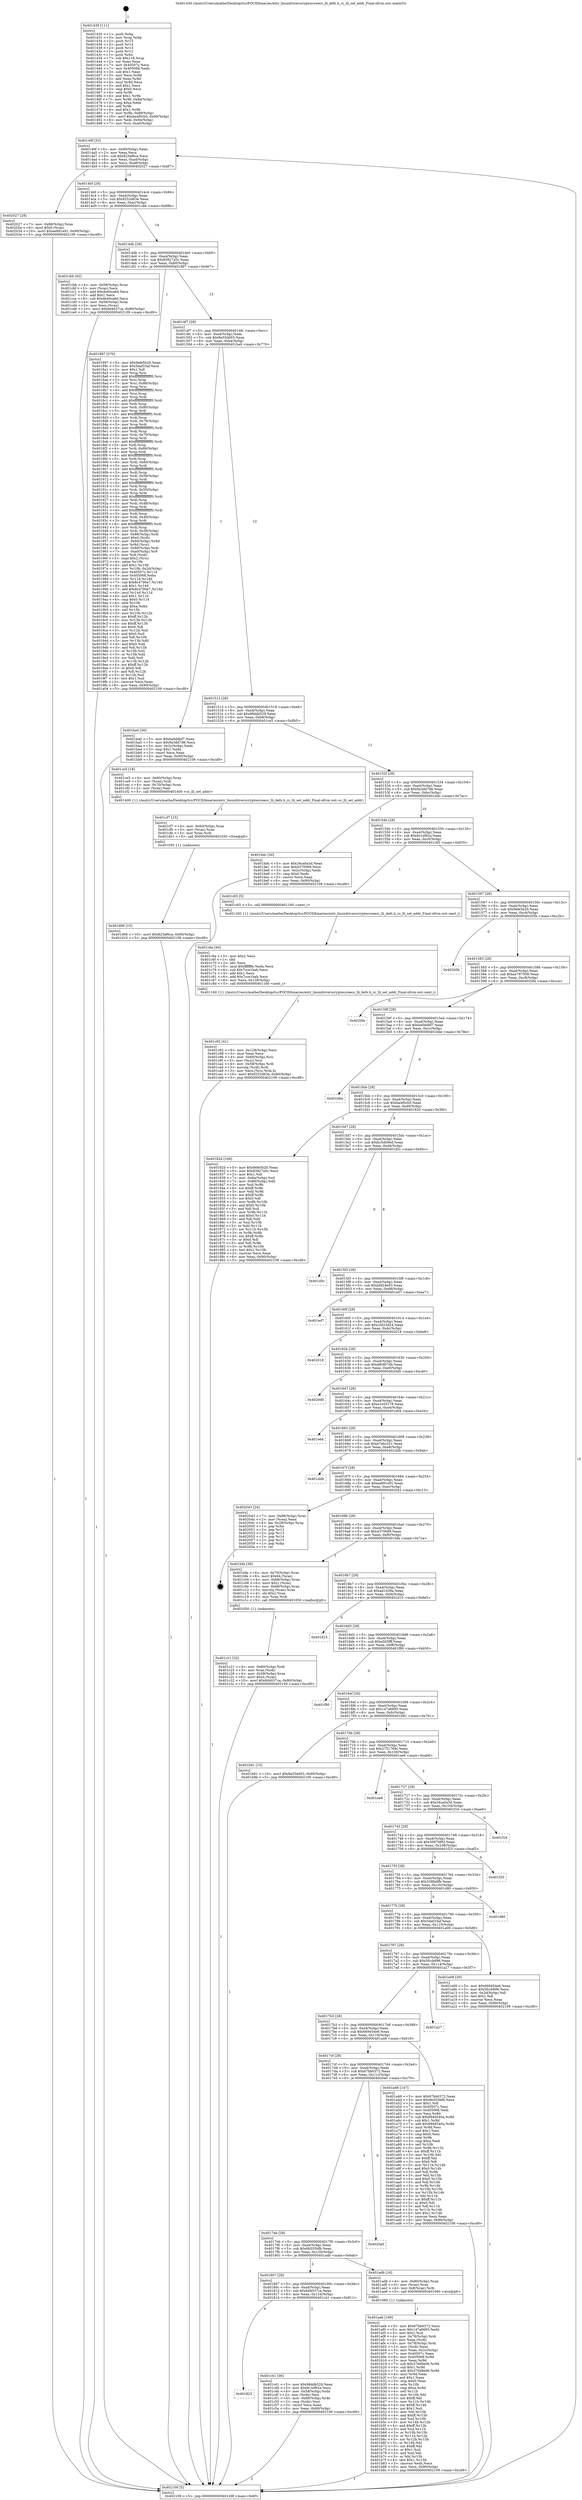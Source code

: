 digraph "0x401430" {
  label = "0x401430 (/mnt/c/Users/mathe/Desktop/tcc/POCII/binaries/extr_linuxdriverscryptoccreecc_lli_defs.h_cc_lli_set_addr_Final-ollvm.out::main(0))"
  labelloc = "t"
  node[shape=record]

  Entry [label="",width=0.3,height=0.3,shape=circle,fillcolor=black,style=filled]
  "0x40149f" [label="{
     0x40149f [32]\l
     | [instrs]\l
     &nbsp;&nbsp;0x40149f \<+6\>: mov -0x90(%rbp),%eax\l
     &nbsp;&nbsp;0x4014a5 \<+2\>: mov %eax,%ecx\l
     &nbsp;&nbsp;0x4014a7 \<+6\>: sub $0x823af6ca,%ecx\l
     &nbsp;&nbsp;0x4014ad \<+6\>: mov %eax,-0xa4(%rbp)\l
     &nbsp;&nbsp;0x4014b3 \<+6\>: mov %ecx,-0xa8(%rbp)\l
     &nbsp;&nbsp;0x4014b9 \<+6\>: je 0000000000402027 \<main+0xbf7\>\l
  }"]
  "0x402027" [label="{
     0x402027 [28]\l
     | [instrs]\l
     &nbsp;&nbsp;0x402027 \<+7\>: mov -0x88(%rbp),%rax\l
     &nbsp;&nbsp;0x40202e \<+6\>: movl $0x0,(%rax)\l
     &nbsp;&nbsp;0x402034 \<+10\>: movl $0xee891e91,-0x90(%rbp)\l
     &nbsp;&nbsp;0x40203e \<+5\>: jmp 0000000000402109 \<main+0xcd9\>\l
  }"]
  "0x4014bf" [label="{
     0x4014bf [28]\l
     | [instrs]\l
     &nbsp;&nbsp;0x4014bf \<+5\>: jmp 00000000004014c4 \<main+0x94\>\l
     &nbsp;&nbsp;0x4014c4 \<+6\>: mov -0xa4(%rbp),%eax\l
     &nbsp;&nbsp;0x4014ca \<+5\>: sub $0x8252d63e,%eax\l
     &nbsp;&nbsp;0x4014cf \<+6\>: mov %eax,-0xac(%rbp)\l
     &nbsp;&nbsp;0x4014d5 \<+6\>: je 0000000000401cbb \<main+0x88b\>\l
  }"]
  Exit [label="",width=0.3,height=0.3,shape=circle,fillcolor=black,style=filled,peripheries=2]
  "0x401cbb" [label="{
     0x401cbb [42]\l
     | [instrs]\l
     &nbsp;&nbsp;0x401cbb \<+4\>: mov -0x58(%rbp),%rax\l
     &nbsp;&nbsp;0x401cbf \<+2\>: mov (%rax),%ecx\l
     &nbsp;&nbsp;0x401cc1 \<+6\>: add $0xde40ca6d,%ecx\l
     &nbsp;&nbsp;0x401cc7 \<+3\>: add $0x1,%ecx\l
     &nbsp;&nbsp;0x401cca \<+6\>: sub $0xde40ca6d,%ecx\l
     &nbsp;&nbsp;0x401cd0 \<+4\>: mov -0x58(%rbp),%rax\l
     &nbsp;&nbsp;0x401cd4 \<+2\>: mov %ecx,(%rax)\l
     &nbsp;&nbsp;0x401cd6 \<+10\>: movl $0x6d4037ca,-0x90(%rbp)\l
     &nbsp;&nbsp;0x401ce0 \<+5\>: jmp 0000000000402109 \<main+0xcd9\>\l
  }"]
  "0x4014db" [label="{
     0x4014db [28]\l
     | [instrs]\l
     &nbsp;&nbsp;0x4014db \<+5\>: jmp 00000000004014e0 \<main+0xb0\>\l
     &nbsp;&nbsp;0x4014e0 \<+6\>: mov -0xa4(%rbp),%eax\l
     &nbsp;&nbsp;0x4014e6 \<+5\>: sub $0x83927a5c,%eax\l
     &nbsp;&nbsp;0x4014eb \<+6\>: mov %eax,-0xb0(%rbp)\l
     &nbsp;&nbsp;0x4014f1 \<+6\>: je 0000000000401897 \<main+0x467\>\l
  }"]
  "0x401d06" [label="{
     0x401d06 [15]\l
     | [instrs]\l
     &nbsp;&nbsp;0x401d06 \<+10\>: movl $0x823af6ca,-0x90(%rbp)\l
     &nbsp;&nbsp;0x401d10 \<+5\>: jmp 0000000000402109 \<main+0xcd9\>\l
  }"]
  "0x401897" [label="{
     0x401897 [370]\l
     | [instrs]\l
     &nbsp;&nbsp;0x401897 \<+5\>: mov $0x9efe5b20,%eax\l
     &nbsp;&nbsp;0x40189c \<+5\>: mov $0x5daf33af,%ecx\l
     &nbsp;&nbsp;0x4018a1 \<+2\>: mov $0x1,%dl\l
     &nbsp;&nbsp;0x4018a3 \<+3\>: mov %rsp,%rsi\l
     &nbsp;&nbsp;0x4018a6 \<+4\>: add $0xfffffffffffffff0,%rsi\l
     &nbsp;&nbsp;0x4018aa \<+3\>: mov %rsi,%rsp\l
     &nbsp;&nbsp;0x4018ad \<+7\>: mov %rsi,-0x88(%rbp)\l
     &nbsp;&nbsp;0x4018b4 \<+3\>: mov %rsp,%rsi\l
     &nbsp;&nbsp;0x4018b7 \<+4\>: add $0xfffffffffffffff0,%rsi\l
     &nbsp;&nbsp;0x4018bb \<+3\>: mov %rsi,%rsp\l
     &nbsp;&nbsp;0x4018be \<+3\>: mov %rsp,%rdi\l
     &nbsp;&nbsp;0x4018c1 \<+4\>: add $0xfffffffffffffff0,%rdi\l
     &nbsp;&nbsp;0x4018c5 \<+3\>: mov %rdi,%rsp\l
     &nbsp;&nbsp;0x4018c8 \<+4\>: mov %rdi,-0x80(%rbp)\l
     &nbsp;&nbsp;0x4018cc \<+3\>: mov %rsp,%rdi\l
     &nbsp;&nbsp;0x4018cf \<+4\>: add $0xfffffffffffffff0,%rdi\l
     &nbsp;&nbsp;0x4018d3 \<+3\>: mov %rdi,%rsp\l
     &nbsp;&nbsp;0x4018d6 \<+4\>: mov %rdi,-0x78(%rbp)\l
     &nbsp;&nbsp;0x4018da \<+3\>: mov %rsp,%rdi\l
     &nbsp;&nbsp;0x4018dd \<+4\>: add $0xfffffffffffffff0,%rdi\l
     &nbsp;&nbsp;0x4018e1 \<+3\>: mov %rdi,%rsp\l
     &nbsp;&nbsp;0x4018e4 \<+4\>: mov %rdi,-0x70(%rbp)\l
     &nbsp;&nbsp;0x4018e8 \<+3\>: mov %rsp,%rdi\l
     &nbsp;&nbsp;0x4018eb \<+4\>: add $0xfffffffffffffff0,%rdi\l
     &nbsp;&nbsp;0x4018ef \<+3\>: mov %rdi,%rsp\l
     &nbsp;&nbsp;0x4018f2 \<+4\>: mov %rdi,-0x68(%rbp)\l
     &nbsp;&nbsp;0x4018f6 \<+3\>: mov %rsp,%rdi\l
     &nbsp;&nbsp;0x4018f9 \<+4\>: add $0xfffffffffffffff0,%rdi\l
     &nbsp;&nbsp;0x4018fd \<+3\>: mov %rdi,%rsp\l
     &nbsp;&nbsp;0x401900 \<+4\>: mov %rdi,-0x60(%rbp)\l
     &nbsp;&nbsp;0x401904 \<+3\>: mov %rsp,%rdi\l
     &nbsp;&nbsp;0x401907 \<+4\>: add $0xfffffffffffffff0,%rdi\l
     &nbsp;&nbsp;0x40190b \<+3\>: mov %rdi,%rsp\l
     &nbsp;&nbsp;0x40190e \<+4\>: mov %rdi,-0x58(%rbp)\l
     &nbsp;&nbsp;0x401912 \<+3\>: mov %rsp,%rdi\l
     &nbsp;&nbsp;0x401915 \<+4\>: add $0xfffffffffffffff0,%rdi\l
     &nbsp;&nbsp;0x401919 \<+3\>: mov %rdi,%rsp\l
     &nbsp;&nbsp;0x40191c \<+4\>: mov %rdi,-0x50(%rbp)\l
     &nbsp;&nbsp;0x401920 \<+3\>: mov %rsp,%rdi\l
     &nbsp;&nbsp;0x401923 \<+4\>: add $0xfffffffffffffff0,%rdi\l
     &nbsp;&nbsp;0x401927 \<+3\>: mov %rdi,%rsp\l
     &nbsp;&nbsp;0x40192a \<+4\>: mov %rdi,-0x48(%rbp)\l
     &nbsp;&nbsp;0x40192e \<+3\>: mov %rsp,%rdi\l
     &nbsp;&nbsp;0x401931 \<+4\>: add $0xfffffffffffffff0,%rdi\l
     &nbsp;&nbsp;0x401935 \<+3\>: mov %rdi,%rsp\l
     &nbsp;&nbsp;0x401938 \<+4\>: mov %rdi,-0x40(%rbp)\l
     &nbsp;&nbsp;0x40193c \<+3\>: mov %rsp,%rdi\l
     &nbsp;&nbsp;0x40193f \<+4\>: add $0xfffffffffffffff0,%rdi\l
     &nbsp;&nbsp;0x401943 \<+3\>: mov %rdi,%rsp\l
     &nbsp;&nbsp;0x401946 \<+4\>: mov %rdi,-0x38(%rbp)\l
     &nbsp;&nbsp;0x40194a \<+7\>: mov -0x88(%rbp),%rdi\l
     &nbsp;&nbsp;0x401951 \<+6\>: movl $0x0,(%rdi)\l
     &nbsp;&nbsp;0x401957 \<+7\>: mov -0x94(%rbp),%r8d\l
     &nbsp;&nbsp;0x40195e \<+3\>: mov %r8d,(%rsi)\l
     &nbsp;&nbsp;0x401961 \<+4\>: mov -0x80(%rbp),%rdi\l
     &nbsp;&nbsp;0x401965 \<+7\>: mov -0xa0(%rbp),%r9\l
     &nbsp;&nbsp;0x40196c \<+3\>: mov %r9,(%rdi)\l
     &nbsp;&nbsp;0x40196f \<+3\>: cmpl $0x2,(%rsi)\l
     &nbsp;&nbsp;0x401972 \<+4\>: setne %r10b\l
     &nbsp;&nbsp;0x401976 \<+4\>: and $0x1,%r10b\l
     &nbsp;&nbsp;0x40197a \<+4\>: mov %r10b,-0x2d(%rbp)\l
     &nbsp;&nbsp;0x40197e \<+8\>: mov 0x40507c,%r11d\l
     &nbsp;&nbsp;0x401986 \<+7\>: mov 0x405068,%ebx\l
     &nbsp;&nbsp;0x40198d \<+3\>: mov %r11d,%r14d\l
     &nbsp;&nbsp;0x401990 \<+7\>: sub $0x8c4790e7,%r14d\l
     &nbsp;&nbsp;0x401997 \<+4\>: sub $0x1,%r14d\l
     &nbsp;&nbsp;0x40199b \<+7\>: add $0x8c4790e7,%r14d\l
     &nbsp;&nbsp;0x4019a2 \<+4\>: imul %r14d,%r11d\l
     &nbsp;&nbsp;0x4019a6 \<+4\>: and $0x1,%r11d\l
     &nbsp;&nbsp;0x4019aa \<+4\>: cmp $0x0,%r11d\l
     &nbsp;&nbsp;0x4019ae \<+4\>: sete %r10b\l
     &nbsp;&nbsp;0x4019b2 \<+3\>: cmp $0xa,%ebx\l
     &nbsp;&nbsp;0x4019b5 \<+4\>: setl %r15b\l
     &nbsp;&nbsp;0x4019b9 \<+3\>: mov %r10b,%r12b\l
     &nbsp;&nbsp;0x4019bc \<+4\>: xor $0xff,%r12b\l
     &nbsp;&nbsp;0x4019c0 \<+3\>: mov %r15b,%r13b\l
     &nbsp;&nbsp;0x4019c3 \<+4\>: xor $0xff,%r13b\l
     &nbsp;&nbsp;0x4019c7 \<+3\>: xor $0x0,%dl\l
     &nbsp;&nbsp;0x4019ca \<+3\>: mov %r12b,%sil\l
     &nbsp;&nbsp;0x4019cd \<+4\>: and $0x0,%sil\l
     &nbsp;&nbsp;0x4019d1 \<+3\>: and %dl,%r10b\l
     &nbsp;&nbsp;0x4019d4 \<+3\>: mov %r13b,%dil\l
     &nbsp;&nbsp;0x4019d7 \<+4\>: and $0x0,%dil\l
     &nbsp;&nbsp;0x4019db \<+3\>: and %dl,%r15b\l
     &nbsp;&nbsp;0x4019de \<+3\>: or %r10b,%sil\l
     &nbsp;&nbsp;0x4019e1 \<+3\>: or %r15b,%dil\l
     &nbsp;&nbsp;0x4019e4 \<+3\>: xor %dil,%sil\l
     &nbsp;&nbsp;0x4019e7 \<+3\>: or %r13b,%r12b\l
     &nbsp;&nbsp;0x4019ea \<+4\>: xor $0xff,%r12b\l
     &nbsp;&nbsp;0x4019ee \<+3\>: or $0x0,%dl\l
     &nbsp;&nbsp;0x4019f1 \<+3\>: and %dl,%r12b\l
     &nbsp;&nbsp;0x4019f4 \<+3\>: or %r12b,%sil\l
     &nbsp;&nbsp;0x4019f7 \<+4\>: test $0x1,%sil\l
     &nbsp;&nbsp;0x4019fb \<+3\>: cmovne %ecx,%eax\l
     &nbsp;&nbsp;0x4019fe \<+6\>: mov %eax,-0x90(%rbp)\l
     &nbsp;&nbsp;0x401a04 \<+5\>: jmp 0000000000402109 \<main+0xcd9\>\l
  }"]
  "0x4014f7" [label="{
     0x4014f7 [28]\l
     | [instrs]\l
     &nbsp;&nbsp;0x4014f7 \<+5\>: jmp 00000000004014fc \<main+0xcc\>\l
     &nbsp;&nbsp;0x4014fc \<+6\>: mov -0xa4(%rbp),%eax\l
     &nbsp;&nbsp;0x401502 \<+5\>: sub $0x8a55dd03,%eax\l
     &nbsp;&nbsp;0x401507 \<+6\>: mov %eax,-0xb4(%rbp)\l
     &nbsp;&nbsp;0x40150d \<+6\>: je 0000000000401ba0 \<main+0x770\>\l
  }"]
  "0x401cf7" [label="{
     0x401cf7 [15]\l
     | [instrs]\l
     &nbsp;&nbsp;0x401cf7 \<+4\>: mov -0x60(%rbp),%rax\l
     &nbsp;&nbsp;0x401cfb \<+3\>: mov (%rax),%rax\l
     &nbsp;&nbsp;0x401cfe \<+3\>: mov %rax,%rdi\l
     &nbsp;&nbsp;0x401d01 \<+5\>: call 0000000000401030 \<free@plt\>\l
     | [calls]\l
     &nbsp;&nbsp;0x401030 \{1\} (unknown)\l
  }"]
  "0x401ba0" [label="{
     0x401ba0 [30]\l
     | [instrs]\l
     &nbsp;&nbsp;0x401ba0 \<+5\>: mov $0xba0ddbf7,%eax\l
     &nbsp;&nbsp;0x401ba5 \<+5\>: mov $0x9a3dd7d6,%ecx\l
     &nbsp;&nbsp;0x401baa \<+3\>: mov -0x2c(%rbp),%edx\l
     &nbsp;&nbsp;0x401bad \<+3\>: cmp $0x1,%edx\l
     &nbsp;&nbsp;0x401bb0 \<+3\>: cmovl %ecx,%eax\l
     &nbsp;&nbsp;0x401bb3 \<+6\>: mov %eax,-0x90(%rbp)\l
     &nbsp;&nbsp;0x401bb9 \<+5\>: jmp 0000000000402109 \<main+0xcd9\>\l
  }"]
  "0x401513" [label="{
     0x401513 [28]\l
     | [instrs]\l
     &nbsp;&nbsp;0x401513 \<+5\>: jmp 0000000000401518 \<main+0xe8\>\l
     &nbsp;&nbsp;0x401518 \<+6\>: mov -0xa4(%rbp),%eax\l
     &nbsp;&nbsp;0x40151e \<+5\>: sub $0x98ddb529,%eax\l
     &nbsp;&nbsp;0x401523 \<+6\>: mov %eax,-0xb8(%rbp)\l
     &nbsp;&nbsp;0x401529 \<+6\>: je 0000000000401ce5 \<main+0x8b5\>\l
  }"]
  "0x401c92" [label="{
     0x401c92 [41]\l
     | [instrs]\l
     &nbsp;&nbsp;0x401c92 \<+6\>: mov -0x128(%rbp),%ecx\l
     &nbsp;&nbsp;0x401c98 \<+3\>: imul %eax,%ecx\l
     &nbsp;&nbsp;0x401c9b \<+4\>: mov -0x60(%rbp),%rsi\l
     &nbsp;&nbsp;0x401c9f \<+3\>: mov (%rsi),%rsi\l
     &nbsp;&nbsp;0x401ca2 \<+4\>: mov -0x58(%rbp),%rdi\l
     &nbsp;&nbsp;0x401ca6 \<+3\>: movslq (%rdi),%rdi\l
     &nbsp;&nbsp;0x401ca9 \<+3\>: mov %ecx,(%rsi,%rdi,4)\l
     &nbsp;&nbsp;0x401cac \<+10\>: movl $0x8252d63e,-0x90(%rbp)\l
     &nbsp;&nbsp;0x401cb6 \<+5\>: jmp 0000000000402109 \<main+0xcd9\>\l
  }"]
  "0x401ce5" [label="{
     0x401ce5 [18]\l
     | [instrs]\l
     &nbsp;&nbsp;0x401ce5 \<+4\>: mov -0x60(%rbp),%rax\l
     &nbsp;&nbsp;0x401ce9 \<+3\>: mov (%rax),%rdi\l
     &nbsp;&nbsp;0x401cec \<+4\>: mov -0x70(%rbp),%rax\l
     &nbsp;&nbsp;0x401cf0 \<+2\>: mov (%rax),%esi\l
     &nbsp;&nbsp;0x401cf2 \<+5\>: call 0000000000401400 \<cc_lli_set_addr\>\l
     | [calls]\l
     &nbsp;&nbsp;0x401400 \{1\} (/mnt/c/Users/mathe/Desktop/tcc/POCII/binaries/extr_linuxdriverscryptoccreecc_lli_defs.h_cc_lli_set_addr_Final-ollvm.out::cc_lli_set_addr)\l
  }"]
  "0x40152f" [label="{
     0x40152f [28]\l
     | [instrs]\l
     &nbsp;&nbsp;0x40152f \<+5\>: jmp 0000000000401534 \<main+0x104\>\l
     &nbsp;&nbsp;0x401534 \<+6\>: mov -0xa4(%rbp),%eax\l
     &nbsp;&nbsp;0x40153a \<+5\>: sub $0x9a3dd7d6,%eax\l
     &nbsp;&nbsp;0x40153f \<+6\>: mov %eax,-0xbc(%rbp)\l
     &nbsp;&nbsp;0x401545 \<+6\>: je 0000000000401bdc \<main+0x7ac\>\l
  }"]
  "0x401c6a" [label="{
     0x401c6a [40]\l
     | [instrs]\l
     &nbsp;&nbsp;0x401c6a \<+5\>: mov $0x2,%ecx\l
     &nbsp;&nbsp;0x401c6f \<+1\>: cltd\l
     &nbsp;&nbsp;0x401c70 \<+2\>: idiv %ecx\l
     &nbsp;&nbsp;0x401c72 \<+6\>: imul $0xfffffffe,%edx,%ecx\l
     &nbsp;&nbsp;0x401c78 \<+6\>: sub $0x7cce1bab,%ecx\l
     &nbsp;&nbsp;0x401c7e \<+3\>: add $0x1,%ecx\l
     &nbsp;&nbsp;0x401c81 \<+6\>: add $0x7cce1bab,%ecx\l
     &nbsp;&nbsp;0x401c87 \<+6\>: mov %ecx,-0x128(%rbp)\l
     &nbsp;&nbsp;0x401c8d \<+5\>: call 0000000000401160 \<next_i\>\l
     | [calls]\l
     &nbsp;&nbsp;0x401160 \{1\} (/mnt/c/Users/mathe/Desktop/tcc/POCII/binaries/extr_linuxdriverscryptoccreecc_lli_defs.h_cc_lli_set_addr_Final-ollvm.out::next_i)\l
  }"]
  "0x401bdc" [label="{
     0x401bdc [30]\l
     | [instrs]\l
     &nbsp;&nbsp;0x401bdc \<+5\>: mov $0x34ca0a3d,%eax\l
     &nbsp;&nbsp;0x401be1 \<+5\>: mov $0x4370069,%ecx\l
     &nbsp;&nbsp;0x401be6 \<+3\>: mov -0x2c(%rbp),%edx\l
     &nbsp;&nbsp;0x401be9 \<+3\>: cmp $0x0,%edx\l
     &nbsp;&nbsp;0x401bec \<+3\>: cmove %ecx,%eax\l
     &nbsp;&nbsp;0x401bef \<+6\>: mov %eax,-0x90(%rbp)\l
     &nbsp;&nbsp;0x401bf5 \<+5\>: jmp 0000000000402109 \<main+0xcd9\>\l
  }"]
  "0x40154b" [label="{
     0x40154b [28]\l
     | [instrs]\l
     &nbsp;&nbsp;0x40154b \<+5\>: jmp 0000000000401550 \<main+0x120\>\l
     &nbsp;&nbsp;0x401550 \<+6\>: mov -0xa4(%rbp),%eax\l
     &nbsp;&nbsp;0x401556 \<+5\>: sub $0x9c1ef92a,%eax\l
     &nbsp;&nbsp;0x40155b \<+6\>: mov %eax,-0xc0(%rbp)\l
     &nbsp;&nbsp;0x401561 \<+6\>: je 0000000000401c65 \<main+0x835\>\l
  }"]
  "0x401823" [label="{
     0x401823\l
  }", style=dashed]
  "0x401c65" [label="{
     0x401c65 [5]\l
     | [instrs]\l
     &nbsp;&nbsp;0x401c65 \<+5\>: call 0000000000401160 \<next_i\>\l
     | [calls]\l
     &nbsp;&nbsp;0x401160 \{1\} (/mnt/c/Users/mathe/Desktop/tcc/POCII/binaries/extr_linuxdriverscryptoccreecc_lli_defs.h_cc_lli_set_addr_Final-ollvm.out::next_i)\l
  }"]
  "0x401567" [label="{
     0x401567 [28]\l
     | [instrs]\l
     &nbsp;&nbsp;0x401567 \<+5\>: jmp 000000000040156c \<main+0x13c\>\l
     &nbsp;&nbsp;0x40156c \<+6\>: mov -0xa4(%rbp),%eax\l
     &nbsp;&nbsp;0x401572 \<+5\>: sub $0x9efe5b20,%eax\l
     &nbsp;&nbsp;0x401577 \<+6\>: mov %eax,-0xc4(%rbp)\l
     &nbsp;&nbsp;0x40157d \<+6\>: je 000000000040205b \<main+0xc2b\>\l
  }"]
  "0x401c41" [label="{
     0x401c41 [36]\l
     | [instrs]\l
     &nbsp;&nbsp;0x401c41 \<+5\>: mov $0x98ddb529,%eax\l
     &nbsp;&nbsp;0x401c46 \<+5\>: mov $0x9c1ef92a,%ecx\l
     &nbsp;&nbsp;0x401c4b \<+4\>: mov -0x58(%rbp),%rdx\l
     &nbsp;&nbsp;0x401c4f \<+2\>: mov (%rdx),%esi\l
     &nbsp;&nbsp;0x401c51 \<+4\>: mov -0x68(%rbp),%rdx\l
     &nbsp;&nbsp;0x401c55 \<+2\>: cmp (%rdx),%esi\l
     &nbsp;&nbsp;0x401c57 \<+3\>: cmovl %ecx,%eax\l
     &nbsp;&nbsp;0x401c5a \<+6\>: mov %eax,-0x90(%rbp)\l
     &nbsp;&nbsp;0x401c60 \<+5\>: jmp 0000000000402109 \<main+0xcd9\>\l
  }"]
  "0x40205b" [label="{
     0x40205b\l
  }", style=dashed]
  "0x401583" [label="{
     0x401583 [28]\l
     | [instrs]\l
     &nbsp;&nbsp;0x401583 \<+5\>: jmp 0000000000401588 \<main+0x158\>\l
     &nbsp;&nbsp;0x401588 \<+6\>: mov -0xa4(%rbp),%eax\l
     &nbsp;&nbsp;0x40158e \<+5\>: sub $0xae787509,%eax\l
     &nbsp;&nbsp;0x401593 \<+6\>: mov %eax,-0xc8(%rbp)\l
     &nbsp;&nbsp;0x401599 \<+6\>: je 00000000004020fa \<main+0xcca\>\l
  }"]
  "0x401c21" [label="{
     0x401c21 [32]\l
     | [instrs]\l
     &nbsp;&nbsp;0x401c21 \<+4\>: mov -0x60(%rbp),%rdi\l
     &nbsp;&nbsp;0x401c25 \<+3\>: mov %rax,(%rdi)\l
     &nbsp;&nbsp;0x401c28 \<+4\>: mov -0x58(%rbp),%rax\l
     &nbsp;&nbsp;0x401c2c \<+6\>: movl $0x0,(%rax)\l
     &nbsp;&nbsp;0x401c32 \<+10\>: movl $0x6d4037ca,-0x90(%rbp)\l
     &nbsp;&nbsp;0x401c3c \<+5\>: jmp 0000000000402109 \<main+0xcd9\>\l
  }"]
  "0x4020fa" [label="{
     0x4020fa\l
  }", style=dashed]
  "0x40159f" [label="{
     0x40159f [28]\l
     | [instrs]\l
     &nbsp;&nbsp;0x40159f \<+5\>: jmp 00000000004015a4 \<main+0x174\>\l
     &nbsp;&nbsp;0x4015a4 \<+6\>: mov -0xa4(%rbp),%eax\l
     &nbsp;&nbsp;0x4015aa \<+5\>: sub $0xba0ddbf7,%eax\l
     &nbsp;&nbsp;0x4015af \<+6\>: mov %eax,-0xcc(%rbp)\l
     &nbsp;&nbsp;0x4015b5 \<+6\>: je 0000000000401bbe \<main+0x78e\>\l
  }"]
  "0x401aeb" [label="{
     0x401aeb [166]\l
     | [instrs]\l
     &nbsp;&nbsp;0x401aeb \<+5\>: mov $0x67bb0372,%ecx\l
     &nbsp;&nbsp;0x401af0 \<+5\>: mov $0x147a6693,%edx\l
     &nbsp;&nbsp;0x401af5 \<+3\>: mov $0x1,%sil\l
     &nbsp;&nbsp;0x401af8 \<+4\>: mov -0x78(%rbp),%rdi\l
     &nbsp;&nbsp;0x401afc \<+2\>: mov %eax,(%rdi)\l
     &nbsp;&nbsp;0x401afe \<+4\>: mov -0x78(%rbp),%rdi\l
     &nbsp;&nbsp;0x401b02 \<+2\>: mov (%rdi),%eax\l
     &nbsp;&nbsp;0x401b04 \<+3\>: mov %eax,-0x2c(%rbp)\l
     &nbsp;&nbsp;0x401b07 \<+7\>: mov 0x40507c,%eax\l
     &nbsp;&nbsp;0x401b0e \<+8\>: mov 0x405068,%r8d\l
     &nbsp;&nbsp;0x401b16 \<+3\>: mov %eax,%r9d\l
     &nbsp;&nbsp;0x401b19 \<+7\>: sub $0x376d9e06,%r9d\l
     &nbsp;&nbsp;0x401b20 \<+4\>: sub $0x1,%r9d\l
     &nbsp;&nbsp;0x401b24 \<+7\>: add $0x376d9e06,%r9d\l
     &nbsp;&nbsp;0x401b2b \<+4\>: imul %r9d,%eax\l
     &nbsp;&nbsp;0x401b2f \<+3\>: and $0x1,%eax\l
     &nbsp;&nbsp;0x401b32 \<+3\>: cmp $0x0,%eax\l
     &nbsp;&nbsp;0x401b35 \<+4\>: sete %r10b\l
     &nbsp;&nbsp;0x401b39 \<+4\>: cmp $0xa,%r8d\l
     &nbsp;&nbsp;0x401b3d \<+4\>: setl %r11b\l
     &nbsp;&nbsp;0x401b41 \<+3\>: mov %r10b,%bl\l
     &nbsp;&nbsp;0x401b44 \<+3\>: xor $0xff,%bl\l
     &nbsp;&nbsp;0x401b47 \<+3\>: mov %r11b,%r14b\l
     &nbsp;&nbsp;0x401b4a \<+4\>: xor $0xff,%r14b\l
     &nbsp;&nbsp;0x401b4e \<+4\>: xor $0x1,%sil\l
     &nbsp;&nbsp;0x401b52 \<+3\>: mov %bl,%r15b\l
     &nbsp;&nbsp;0x401b55 \<+4\>: and $0xff,%r15b\l
     &nbsp;&nbsp;0x401b59 \<+3\>: and %sil,%r10b\l
     &nbsp;&nbsp;0x401b5c \<+3\>: mov %r14b,%r12b\l
     &nbsp;&nbsp;0x401b5f \<+4\>: and $0xff,%r12b\l
     &nbsp;&nbsp;0x401b63 \<+3\>: and %sil,%r11b\l
     &nbsp;&nbsp;0x401b66 \<+3\>: or %r10b,%r15b\l
     &nbsp;&nbsp;0x401b69 \<+3\>: or %r11b,%r12b\l
     &nbsp;&nbsp;0x401b6c \<+3\>: xor %r12b,%r15b\l
     &nbsp;&nbsp;0x401b6f \<+3\>: or %r14b,%bl\l
     &nbsp;&nbsp;0x401b72 \<+3\>: xor $0xff,%bl\l
     &nbsp;&nbsp;0x401b75 \<+4\>: or $0x1,%sil\l
     &nbsp;&nbsp;0x401b79 \<+3\>: and %sil,%bl\l
     &nbsp;&nbsp;0x401b7c \<+3\>: or %bl,%r15b\l
     &nbsp;&nbsp;0x401b7f \<+4\>: test $0x1,%r15b\l
     &nbsp;&nbsp;0x401b83 \<+3\>: cmovne %edx,%ecx\l
     &nbsp;&nbsp;0x401b86 \<+6\>: mov %ecx,-0x90(%rbp)\l
     &nbsp;&nbsp;0x401b8c \<+5\>: jmp 0000000000402109 \<main+0xcd9\>\l
  }"]
  "0x401bbe" [label="{
     0x401bbe\l
  }", style=dashed]
  "0x4015bb" [label="{
     0x4015bb [28]\l
     | [instrs]\l
     &nbsp;&nbsp;0x4015bb \<+5\>: jmp 00000000004015c0 \<main+0x190\>\l
     &nbsp;&nbsp;0x4015c0 \<+6\>: mov -0xa4(%rbp),%eax\l
     &nbsp;&nbsp;0x4015c6 \<+5\>: sub $0xba4f0cb5,%eax\l
     &nbsp;&nbsp;0x4015cb \<+6\>: mov %eax,-0xd0(%rbp)\l
     &nbsp;&nbsp;0x4015d1 \<+6\>: je 000000000040182d \<main+0x3fd\>\l
  }"]
  "0x401807" [label="{
     0x401807 [28]\l
     | [instrs]\l
     &nbsp;&nbsp;0x401807 \<+5\>: jmp 000000000040180c \<main+0x3dc\>\l
     &nbsp;&nbsp;0x40180c \<+6\>: mov -0xa4(%rbp),%eax\l
     &nbsp;&nbsp;0x401812 \<+5\>: sub $0x6d4037ca,%eax\l
     &nbsp;&nbsp;0x401817 \<+6\>: mov %eax,-0x124(%rbp)\l
     &nbsp;&nbsp;0x40181d \<+6\>: je 0000000000401c41 \<main+0x811\>\l
  }"]
  "0x40182d" [label="{
     0x40182d [106]\l
     | [instrs]\l
     &nbsp;&nbsp;0x40182d \<+5\>: mov $0x9efe5b20,%eax\l
     &nbsp;&nbsp;0x401832 \<+5\>: mov $0x83927a5c,%ecx\l
     &nbsp;&nbsp;0x401837 \<+2\>: mov $0x1,%dl\l
     &nbsp;&nbsp;0x401839 \<+7\>: mov -0x8a(%rbp),%sil\l
     &nbsp;&nbsp;0x401840 \<+7\>: mov -0x89(%rbp),%dil\l
     &nbsp;&nbsp;0x401847 \<+3\>: mov %sil,%r8b\l
     &nbsp;&nbsp;0x40184a \<+4\>: xor $0xff,%r8b\l
     &nbsp;&nbsp;0x40184e \<+3\>: mov %dil,%r9b\l
     &nbsp;&nbsp;0x401851 \<+4\>: xor $0xff,%r9b\l
     &nbsp;&nbsp;0x401855 \<+3\>: xor $0x0,%dl\l
     &nbsp;&nbsp;0x401858 \<+3\>: mov %r8b,%r10b\l
     &nbsp;&nbsp;0x40185b \<+4\>: and $0x0,%r10b\l
     &nbsp;&nbsp;0x40185f \<+3\>: and %dl,%sil\l
     &nbsp;&nbsp;0x401862 \<+3\>: mov %r9b,%r11b\l
     &nbsp;&nbsp;0x401865 \<+4\>: and $0x0,%r11b\l
     &nbsp;&nbsp;0x401869 \<+3\>: and %dl,%dil\l
     &nbsp;&nbsp;0x40186c \<+3\>: or %sil,%r10b\l
     &nbsp;&nbsp;0x40186f \<+3\>: or %dil,%r11b\l
     &nbsp;&nbsp;0x401872 \<+3\>: xor %r11b,%r10b\l
     &nbsp;&nbsp;0x401875 \<+3\>: or %r9b,%r8b\l
     &nbsp;&nbsp;0x401878 \<+4\>: xor $0xff,%r8b\l
     &nbsp;&nbsp;0x40187c \<+3\>: or $0x0,%dl\l
     &nbsp;&nbsp;0x40187f \<+3\>: and %dl,%r8b\l
     &nbsp;&nbsp;0x401882 \<+3\>: or %r8b,%r10b\l
     &nbsp;&nbsp;0x401885 \<+4\>: test $0x1,%r10b\l
     &nbsp;&nbsp;0x401889 \<+3\>: cmovne %ecx,%eax\l
     &nbsp;&nbsp;0x40188c \<+6\>: mov %eax,-0x90(%rbp)\l
     &nbsp;&nbsp;0x401892 \<+5\>: jmp 0000000000402109 \<main+0xcd9\>\l
  }"]
  "0x4015d7" [label="{
     0x4015d7 [28]\l
     | [instrs]\l
     &nbsp;&nbsp;0x4015d7 \<+5\>: jmp 00000000004015dc \<main+0x1ac\>\l
     &nbsp;&nbsp;0x4015dc \<+6\>: mov -0xa4(%rbp),%eax\l
     &nbsp;&nbsp;0x4015e2 \<+5\>: sub $0xbc5d09ed,%eax\l
     &nbsp;&nbsp;0x4015e7 \<+6\>: mov %eax,-0xd4(%rbp)\l
     &nbsp;&nbsp;0x4015ed \<+6\>: je 0000000000401d5c \<main+0x92c\>\l
  }"]
  "0x402109" [label="{
     0x402109 [5]\l
     | [instrs]\l
     &nbsp;&nbsp;0x402109 \<+5\>: jmp 000000000040149f \<main+0x6f\>\l
  }"]
  "0x401430" [label="{
     0x401430 [111]\l
     | [instrs]\l
     &nbsp;&nbsp;0x401430 \<+1\>: push %rbp\l
     &nbsp;&nbsp;0x401431 \<+3\>: mov %rsp,%rbp\l
     &nbsp;&nbsp;0x401434 \<+2\>: push %r15\l
     &nbsp;&nbsp;0x401436 \<+2\>: push %r14\l
     &nbsp;&nbsp;0x401438 \<+2\>: push %r13\l
     &nbsp;&nbsp;0x40143a \<+2\>: push %r12\l
     &nbsp;&nbsp;0x40143c \<+1\>: push %rbx\l
     &nbsp;&nbsp;0x40143d \<+7\>: sub $0x118,%rsp\l
     &nbsp;&nbsp;0x401444 \<+2\>: xor %eax,%eax\l
     &nbsp;&nbsp;0x401446 \<+7\>: mov 0x40507c,%ecx\l
     &nbsp;&nbsp;0x40144d \<+7\>: mov 0x405068,%edx\l
     &nbsp;&nbsp;0x401454 \<+3\>: sub $0x1,%eax\l
     &nbsp;&nbsp;0x401457 \<+3\>: mov %ecx,%r8d\l
     &nbsp;&nbsp;0x40145a \<+3\>: add %eax,%r8d\l
     &nbsp;&nbsp;0x40145d \<+4\>: imul %r8d,%ecx\l
     &nbsp;&nbsp;0x401461 \<+3\>: and $0x1,%ecx\l
     &nbsp;&nbsp;0x401464 \<+3\>: cmp $0x0,%ecx\l
     &nbsp;&nbsp;0x401467 \<+4\>: sete %r9b\l
     &nbsp;&nbsp;0x40146b \<+4\>: and $0x1,%r9b\l
     &nbsp;&nbsp;0x40146f \<+7\>: mov %r9b,-0x8a(%rbp)\l
     &nbsp;&nbsp;0x401476 \<+3\>: cmp $0xa,%edx\l
     &nbsp;&nbsp;0x401479 \<+4\>: setl %r9b\l
     &nbsp;&nbsp;0x40147d \<+4\>: and $0x1,%r9b\l
     &nbsp;&nbsp;0x401481 \<+7\>: mov %r9b,-0x89(%rbp)\l
     &nbsp;&nbsp;0x401488 \<+10\>: movl $0xba4f0cb5,-0x90(%rbp)\l
     &nbsp;&nbsp;0x401492 \<+6\>: mov %edi,-0x94(%rbp)\l
     &nbsp;&nbsp;0x401498 \<+7\>: mov %rsi,-0xa0(%rbp)\l
  }"]
  "0x401adb" [label="{
     0x401adb [16]\l
     | [instrs]\l
     &nbsp;&nbsp;0x401adb \<+4\>: mov -0x80(%rbp),%rax\l
     &nbsp;&nbsp;0x401adf \<+3\>: mov (%rax),%rax\l
     &nbsp;&nbsp;0x401ae2 \<+4\>: mov 0x8(%rax),%rdi\l
     &nbsp;&nbsp;0x401ae6 \<+5\>: call 0000000000401060 \<atoi@plt\>\l
     | [calls]\l
     &nbsp;&nbsp;0x401060 \{1\} (unknown)\l
  }"]
  "0x4017eb" [label="{
     0x4017eb [28]\l
     | [instrs]\l
     &nbsp;&nbsp;0x4017eb \<+5\>: jmp 00000000004017f0 \<main+0x3c0\>\l
     &nbsp;&nbsp;0x4017f0 \<+6\>: mov -0xa4(%rbp),%eax\l
     &nbsp;&nbsp;0x4017f6 \<+5\>: sub $0x6b555bfb,%eax\l
     &nbsp;&nbsp;0x4017fb \<+6\>: mov %eax,-0x120(%rbp)\l
     &nbsp;&nbsp;0x401801 \<+6\>: je 0000000000401adb \<main+0x6ab\>\l
  }"]
  "0x401d5c" [label="{
     0x401d5c\l
  }", style=dashed]
  "0x4015f3" [label="{
     0x4015f3 [28]\l
     | [instrs]\l
     &nbsp;&nbsp;0x4015f3 \<+5\>: jmp 00000000004015f8 \<main+0x1c8\>\l
     &nbsp;&nbsp;0x4015f8 \<+6\>: mov -0xa4(%rbp),%eax\l
     &nbsp;&nbsp;0x4015fe \<+5\>: sub $0xbfd24e03,%eax\l
     &nbsp;&nbsp;0x401603 \<+6\>: mov %eax,-0xd8(%rbp)\l
     &nbsp;&nbsp;0x401609 \<+6\>: je 0000000000401ed7 \<main+0xaa7\>\l
  }"]
  "0x4020a0" [label="{
     0x4020a0\l
  }", style=dashed]
  "0x401ed7" [label="{
     0x401ed7\l
  }", style=dashed]
  "0x40160f" [label="{
     0x40160f [28]\l
     | [instrs]\l
     &nbsp;&nbsp;0x40160f \<+5\>: jmp 0000000000401614 \<main+0x1e4\>\l
     &nbsp;&nbsp;0x401614 \<+6\>: mov -0xa4(%rbp),%eax\l
     &nbsp;&nbsp;0x40161a \<+5\>: sub $0xc3d23d24,%eax\l
     &nbsp;&nbsp;0x40161f \<+6\>: mov %eax,-0xdc(%rbp)\l
     &nbsp;&nbsp;0x401625 \<+6\>: je 0000000000402018 \<main+0xbe8\>\l
  }"]
  "0x4017cf" [label="{
     0x4017cf [28]\l
     | [instrs]\l
     &nbsp;&nbsp;0x4017cf \<+5\>: jmp 00000000004017d4 \<main+0x3a4\>\l
     &nbsp;&nbsp;0x4017d4 \<+6\>: mov -0xa4(%rbp),%eax\l
     &nbsp;&nbsp;0x4017da \<+5\>: sub $0x67bb0372,%eax\l
     &nbsp;&nbsp;0x4017df \<+6\>: mov %eax,-0x11c(%rbp)\l
     &nbsp;&nbsp;0x4017e5 \<+6\>: je 00000000004020a0 \<main+0xc70\>\l
  }"]
  "0x402018" [label="{
     0x402018\l
  }", style=dashed]
  "0x40162b" [label="{
     0x40162b [28]\l
     | [instrs]\l
     &nbsp;&nbsp;0x40162b \<+5\>: jmp 0000000000401630 \<main+0x200\>\l
     &nbsp;&nbsp;0x401630 \<+6\>: mov -0xa4(%rbp),%eax\l
     &nbsp;&nbsp;0x401636 \<+5\>: sub $0xd60f07db,%eax\l
     &nbsp;&nbsp;0x40163b \<+6\>: mov %eax,-0xe0(%rbp)\l
     &nbsp;&nbsp;0x401641 \<+6\>: je 00000000004020d0 \<main+0xca0\>\l
  }"]
  "0x401a48" [label="{
     0x401a48 [147]\l
     | [instrs]\l
     &nbsp;&nbsp;0x401a48 \<+5\>: mov $0x67bb0372,%eax\l
     &nbsp;&nbsp;0x401a4d \<+5\>: mov $0x6b555bfb,%ecx\l
     &nbsp;&nbsp;0x401a52 \<+2\>: mov $0x1,%dl\l
     &nbsp;&nbsp;0x401a54 \<+7\>: mov 0x40507c,%esi\l
     &nbsp;&nbsp;0x401a5b \<+7\>: mov 0x405068,%edi\l
     &nbsp;&nbsp;0x401a62 \<+3\>: mov %esi,%r8d\l
     &nbsp;&nbsp;0x401a65 \<+7\>: sub $0x994d540a,%r8d\l
     &nbsp;&nbsp;0x401a6c \<+4\>: sub $0x1,%r8d\l
     &nbsp;&nbsp;0x401a70 \<+7\>: add $0x994d540a,%r8d\l
     &nbsp;&nbsp;0x401a77 \<+4\>: imul %r8d,%esi\l
     &nbsp;&nbsp;0x401a7b \<+3\>: and $0x1,%esi\l
     &nbsp;&nbsp;0x401a7e \<+3\>: cmp $0x0,%esi\l
     &nbsp;&nbsp;0x401a81 \<+4\>: sete %r9b\l
     &nbsp;&nbsp;0x401a85 \<+3\>: cmp $0xa,%edi\l
     &nbsp;&nbsp;0x401a88 \<+4\>: setl %r10b\l
     &nbsp;&nbsp;0x401a8c \<+3\>: mov %r9b,%r11b\l
     &nbsp;&nbsp;0x401a8f \<+4\>: xor $0xff,%r11b\l
     &nbsp;&nbsp;0x401a93 \<+3\>: mov %r10b,%bl\l
     &nbsp;&nbsp;0x401a96 \<+3\>: xor $0xff,%bl\l
     &nbsp;&nbsp;0x401a99 \<+3\>: xor $0x0,%dl\l
     &nbsp;&nbsp;0x401a9c \<+3\>: mov %r11b,%r14b\l
     &nbsp;&nbsp;0x401a9f \<+4\>: and $0x0,%r14b\l
     &nbsp;&nbsp;0x401aa3 \<+3\>: and %dl,%r9b\l
     &nbsp;&nbsp;0x401aa6 \<+3\>: mov %bl,%r15b\l
     &nbsp;&nbsp;0x401aa9 \<+4\>: and $0x0,%r15b\l
     &nbsp;&nbsp;0x401aad \<+3\>: and %dl,%r10b\l
     &nbsp;&nbsp;0x401ab0 \<+3\>: or %r9b,%r14b\l
     &nbsp;&nbsp;0x401ab3 \<+3\>: or %r10b,%r15b\l
     &nbsp;&nbsp;0x401ab6 \<+3\>: xor %r15b,%r14b\l
     &nbsp;&nbsp;0x401ab9 \<+3\>: or %bl,%r11b\l
     &nbsp;&nbsp;0x401abc \<+4\>: xor $0xff,%r11b\l
     &nbsp;&nbsp;0x401ac0 \<+3\>: or $0x0,%dl\l
     &nbsp;&nbsp;0x401ac3 \<+3\>: and %dl,%r11b\l
     &nbsp;&nbsp;0x401ac6 \<+3\>: or %r11b,%r14b\l
     &nbsp;&nbsp;0x401ac9 \<+4\>: test $0x1,%r14b\l
     &nbsp;&nbsp;0x401acd \<+3\>: cmovne %ecx,%eax\l
     &nbsp;&nbsp;0x401ad0 \<+6\>: mov %eax,-0x90(%rbp)\l
     &nbsp;&nbsp;0x401ad6 \<+5\>: jmp 0000000000402109 \<main+0xcd9\>\l
  }"]
  "0x4020d0" [label="{
     0x4020d0\l
  }", style=dashed]
  "0x401647" [label="{
     0x401647 [28]\l
     | [instrs]\l
     &nbsp;&nbsp;0x401647 \<+5\>: jmp 000000000040164c \<main+0x21c\>\l
     &nbsp;&nbsp;0x40164c \<+6\>: mov -0xa4(%rbp),%eax\l
     &nbsp;&nbsp;0x401652 \<+5\>: sub $0xe1e55178,%eax\l
     &nbsp;&nbsp;0x401657 \<+6\>: mov %eax,-0xe4(%rbp)\l
     &nbsp;&nbsp;0x40165d \<+6\>: je 0000000000401e64 \<main+0xa34\>\l
  }"]
  "0x4017b3" [label="{
     0x4017b3 [28]\l
     | [instrs]\l
     &nbsp;&nbsp;0x4017b3 \<+5\>: jmp 00000000004017b8 \<main+0x388\>\l
     &nbsp;&nbsp;0x4017b8 \<+6\>: mov -0xa4(%rbp),%eax\l
     &nbsp;&nbsp;0x4017be \<+5\>: sub $0x669454e6,%eax\l
     &nbsp;&nbsp;0x4017c3 \<+6\>: mov %eax,-0x118(%rbp)\l
     &nbsp;&nbsp;0x4017c9 \<+6\>: je 0000000000401a48 \<main+0x618\>\l
  }"]
  "0x401e64" [label="{
     0x401e64\l
  }", style=dashed]
  "0x401663" [label="{
     0x401663 [28]\l
     | [instrs]\l
     &nbsp;&nbsp;0x401663 \<+5\>: jmp 0000000000401668 \<main+0x238\>\l
     &nbsp;&nbsp;0x401668 \<+6\>: mov -0xa4(%rbp),%eax\l
     &nbsp;&nbsp;0x40166e \<+5\>: sub $0xe7ebc321,%eax\l
     &nbsp;&nbsp;0x401673 \<+6\>: mov %eax,-0xe8(%rbp)\l
     &nbsp;&nbsp;0x401679 \<+6\>: je 0000000000401ddb \<main+0x9ab\>\l
  }"]
  "0x401a27" [label="{
     0x401a27\l
  }", style=dashed]
  "0x401ddb" [label="{
     0x401ddb\l
  }", style=dashed]
  "0x40167f" [label="{
     0x40167f [28]\l
     | [instrs]\l
     &nbsp;&nbsp;0x40167f \<+5\>: jmp 0000000000401684 \<main+0x254\>\l
     &nbsp;&nbsp;0x401684 \<+6\>: mov -0xa4(%rbp),%eax\l
     &nbsp;&nbsp;0x40168a \<+5\>: sub $0xee891e91,%eax\l
     &nbsp;&nbsp;0x40168f \<+6\>: mov %eax,-0xec(%rbp)\l
     &nbsp;&nbsp;0x401695 \<+6\>: je 0000000000402043 \<main+0xc13\>\l
  }"]
  "0x401797" [label="{
     0x401797 [28]\l
     | [instrs]\l
     &nbsp;&nbsp;0x401797 \<+5\>: jmp 000000000040179c \<main+0x36c\>\l
     &nbsp;&nbsp;0x40179c \<+6\>: mov -0xa4(%rbp),%eax\l
     &nbsp;&nbsp;0x4017a2 \<+5\>: sub $0x5fccb896,%eax\l
     &nbsp;&nbsp;0x4017a7 \<+6\>: mov %eax,-0x114(%rbp)\l
     &nbsp;&nbsp;0x4017ad \<+6\>: je 0000000000401a27 \<main+0x5f7\>\l
  }"]
  "0x402043" [label="{
     0x402043 [24]\l
     | [instrs]\l
     &nbsp;&nbsp;0x402043 \<+7\>: mov -0x88(%rbp),%rax\l
     &nbsp;&nbsp;0x40204a \<+2\>: mov (%rax),%eax\l
     &nbsp;&nbsp;0x40204c \<+4\>: lea -0x28(%rbp),%rsp\l
     &nbsp;&nbsp;0x402050 \<+1\>: pop %rbx\l
     &nbsp;&nbsp;0x402051 \<+2\>: pop %r12\l
     &nbsp;&nbsp;0x402053 \<+2\>: pop %r13\l
     &nbsp;&nbsp;0x402055 \<+2\>: pop %r14\l
     &nbsp;&nbsp;0x402057 \<+2\>: pop %r15\l
     &nbsp;&nbsp;0x402059 \<+1\>: pop %rbp\l
     &nbsp;&nbsp;0x40205a \<+1\>: ret\l
  }"]
  "0x40169b" [label="{
     0x40169b [28]\l
     | [instrs]\l
     &nbsp;&nbsp;0x40169b \<+5\>: jmp 00000000004016a0 \<main+0x270\>\l
     &nbsp;&nbsp;0x4016a0 \<+6\>: mov -0xa4(%rbp),%eax\l
     &nbsp;&nbsp;0x4016a6 \<+5\>: sub $0x4370069,%eax\l
     &nbsp;&nbsp;0x4016ab \<+6\>: mov %eax,-0xf0(%rbp)\l
     &nbsp;&nbsp;0x4016b1 \<+6\>: je 0000000000401bfa \<main+0x7ca\>\l
  }"]
  "0x401a09" [label="{
     0x401a09 [30]\l
     | [instrs]\l
     &nbsp;&nbsp;0x401a09 \<+5\>: mov $0x669454e6,%eax\l
     &nbsp;&nbsp;0x401a0e \<+5\>: mov $0x5fccb896,%ecx\l
     &nbsp;&nbsp;0x401a13 \<+3\>: mov -0x2d(%rbp),%dl\l
     &nbsp;&nbsp;0x401a16 \<+3\>: test $0x1,%dl\l
     &nbsp;&nbsp;0x401a19 \<+3\>: cmovne %ecx,%eax\l
     &nbsp;&nbsp;0x401a1c \<+6\>: mov %eax,-0x90(%rbp)\l
     &nbsp;&nbsp;0x401a22 \<+5\>: jmp 0000000000402109 \<main+0xcd9\>\l
  }"]
  "0x401bfa" [label="{
     0x401bfa [39]\l
     | [instrs]\l
     &nbsp;&nbsp;0x401bfa \<+4\>: mov -0x70(%rbp),%rax\l
     &nbsp;&nbsp;0x401bfe \<+6\>: movl $0x64,(%rax)\l
     &nbsp;&nbsp;0x401c04 \<+4\>: mov -0x68(%rbp),%rax\l
     &nbsp;&nbsp;0x401c08 \<+6\>: movl $0x1,(%rax)\l
     &nbsp;&nbsp;0x401c0e \<+4\>: mov -0x68(%rbp),%rax\l
     &nbsp;&nbsp;0x401c12 \<+3\>: movslq (%rax),%rax\l
     &nbsp;&nbsp;0x401c15 \<+4\>: shl $0x2,%rax\l
     &nbsp;&nbsp;0x401c19 \<+3\>: mov %rax,%rdi\l
     &nbsp;&nbsp;0x401c1c \<+5\>: call 0000000000401050 \<malloc@plt\>\l
     | [calls]\l
     &nbsp;&nbsp;0x401050 \{1\} (unknown)\l
  }"]
  "0x4016b7" [label="{
     0x4016b7 [28]\l
     | [instrs]\l
     &nbsp;&nbsp;0x4016b7 \<+5\>: jmp 00000000004016bc \<main+0x28c\>\l
     &nbsp;&nbsp;0x4016bc \<+6\>: mov -0xa4(%rbp),%eax\l
     &nbsp;&nbsp;0x4016c2 \<+5\>: sub $0xad1439a,%eax\l
     &nbsp;&nbsp;0x4016c7 \<+6\>: mov %eax,-0xf4(%rbp)\l
     &nbsp;&nbsp;0x4016cd \<+6\>: je 0000000000401d15 \<main+0x8e5\>\l
  }"]
  "0x40177b" [label="{
     0x40177b [28]\l
     | [instrs]\l
     &nbsp;&nbsp;0x40177b \<+5\>: jmp 0000000000401780 \<main+0x350\>\l
     &nbsp;&nbsp;0x401780 \<+6\>: mov -0xa4(%rbp),%eax\l
     &nbsp;&nbsp;0x401786 \<+5\>: sub $0x5daf33af,%eax\l
     &nbsp;&nbsp;0x40178b \<+6\>: mov %eax,-0x110(%rbp)\l
     &nbsp;&nbsp;0x401791 \<+6\>: je 0000000000401a09 \<main+0x5d9\>\l
  }"]
  "0x401d15" [label="{
     0x401d15\l
  }", style=dashed]
  "0x4016d3" [label="{
     0x4016d3 [28]\l
     | [instrs]\l
     &nbsp;&nbsp;0x4016d3 \<+5\>: jmp 00000000004016d8 \<main+0x2a8\>\l
     &nbsp;&nbsp;0x4016d8 \<+6\>: mov -0xa4(%rbp),%eax\l
     &nbsp;&nbsp;0x4016de \<+5\>: sub $0xe565fff,%eax\l
     &nbsp;&nbsp;0x4016e3 \<+6\>: mov %eax,-0xf8(%rbp)\l
     &nbsp;&nbsp;0x4016e9 \<+6\>: je 0000000000401f80 \<main+0xb50\>\l
  }"]
  "0x401d80" [label="{
     0x401d80\l
  }", style=dashed]
  "0x401f80" [label="{
     0x401f80\l
  }", style=dashed]
  "0x4016ef" [label="{
     0x4016ef [28]\l
     | [instrs]\l
     &nbsp;&nbsp;0x4016ef \<+5\>: jmp 00000000004016f4 \<main+0x2c4\>\l
     &nbsp;&nbsp;0x4016f4 \<+6\>: mov -0xa4(%rbp),%eax\l
     &nbsp;&nbsp;0x4016fa \<+5\>: sub $0x147a6693,%eax\l
     &nbsp;&nbsp;0x4016ff \<+6\>: mov %eax,-0xfc(%rbp)\l
     &nbsp;&nbsp;0x401705 \<+6\>: je 0000000000401b91 \<main+0x761\>\l
  }"]
  "0x40175f" [label="{
     0x40175f [28]\l
     | [instrs]\l
     &nbsp;&nbsp;0x40175f \<+5\>: jmp 0000000000401764 \<main+0x334\>\l
     &nbsp;&nbsp;0x401764 \<+6\>: mov -0xa4(%rbp),%eax\l
     &nbsp;&nbsp;0x40176a \<+5\>: sub $0x538fa8fb,%eax\l
     &nbsp;&nbsp;0x40176f \<+6\>: mov %eax,-0x10c(%rbp)\l
     &nbsp;&nbsp;0x401775 \<+6\>: je 0000000000401d80 \<main+0x950\>\l
  }"]
  "0x401b91" [label="{
     0x401b91 [15]\l
     | [instrs]\l
     &nbsp;&nbsp;0x401b91 \<+10\>: movl $0x8a55dd03,-0x90(%rbp)\l
     &nbsp;&nbsp;0x401b9b \<+5\>: jmp 0000000000402109 \<main+0xcd9\>\l
  }"]
  "0x40170b" [label="{
     0x40170b [28]\l
     | [instrs]\l
     &nbsp;&nbsp;0x40170b \<+5\>: jmp 0000000000401710 \<main+0x2e0\>\l
     &nbsp;&nbsp;0x401710 \<+6\>: mov -0xa4(%rbp),%eax\l
     &nbsp;&nbsp;0x401716 \<+5\>: sub $0x2751769c,%eax\l
     &nbsp;&nbsp;0x40171b \<+6\>: mov %eax,-0x100(%rbp)\l
     &nbsp;&nbsp;0x401721 \<+6\>: je 0000000000401ee6 \<main+0xab6\>\l
  }"]
  "0x401f25" [label="{
     0x401f25\l
  }", style=dashed]
  "0x401ee6" [label="{
     0x401ee6\l
  }", style=dashed]
  "0x401727" [label="{
     0x401727 [28]\l
     | [instrs]\l
     &nbsp;&nbsp;0x401727 \<+5\>: jmp 000000000040172c \<main+0x2fc\>\l
     &nbsp;&nbsp;0x40172c \<+6\>: mov -0xa4(%rbp),%eax\l
     &nbsp;&nbsp;0x401732 \<+5\>: sub $0x34ca0a3d,%eax\l
     &nbsp;&nbsp;0x401737 \<+6\>: mov %eax,-0x104(%rbp)\l
     &nbsp;&nbsp;0x40173d \<+6\>: je 0000000000401f16 \<main+0xae6\>\l
  }"]
  "0x401743" [label="{
     0x401743 [28]\l
     | [instrs]\l
     &nbsp;&nbsp;0x401743 \<+5\>: jmp 0000000000401748 \<main+0x318\>\l
     &nbsp;&nbsp;0x401748 \<+6\>: mov -0xa4(%rbp),%eax\l
     &nbsp;&nbsp;0x40174e \<+5\>: sub $0x5087fd92,%eax\l
     &nbsp;&nbsp;0x401753 \<+6\>: mov %eax,-0x108(%rbp)\l
     &nbsp;&nbsp;0x401759 \<+6\>: je 0000000000401f25 \<main+0xaf5\>\l
  }"]
  "0x401f16" [label="{
     0x401f16\l
  }", style=dashed]
  Entry -> "0x401430" [label=" 1"]
  "0x40149f" -> "0x402027" [label=" 1"]
  "0x40149f" -> "0x4014bf" [label=" 15"]
  "0x402043" -> Exit [label=" 1"]
  "0x4014bf" -> "0x401cbb" [label=" 1"]
  "0x4014bf" -> "0x4014db" [label=" 14"]
  "0x402027" -> "0x402109" [label=" 1"]
  "0x4014db" -> "0x401897" [label=" 1"]
  "0x4014db" -> "0x4014f7" [label=" 13"]
  "0x401d06" -> "0x402109" [label=" 1"]
  "0x4014f7" -> "0x401ba0" [label=" 1"]
  "0x4014f7" -> "0x401513" [label=" 12"]
  "0x401cf7" -> "0x401d06" [label=" 1"]
  "0x401513" -> "0x401ce5" [label=" 1"]
  "0x401513" -> "0x40152f" [label=" 11"]
  "0x401ce5" -> "0x401cf7" [label=" 1"]
  "0x40152f" -> "0x401bdc" [label=" 1"]
  "0x40152f" -> "0x40154b" [label=" 10"]
  "0x401cbb" -> "0x402109" [label=" 1"]
  "0x40154b" -> "0x401c65" [label=" 1"]
  "0x40154b" -> "0x401567" [label=" 9"]
  "0x401c92" -> "0x402109" [label=" 1"]
  "0x401567" -> "0x40205b" [label=" 0"]
  "0x401567" -> "0x401583" [label=" 9"]
  "0x401c6a" -> "0x401c92" [label=" 1"]
  "0x401583" -> "0x4020fa" [label=" 0"]
  "0x401583" -> "0x40159f" [label=" 9"]
  "0x401c41" -> "0x402109" [label=" 2"]
  "0x40159f" -> "0x401bbe" [label=" 0"]
  "0x40159f" -> "0x4015bb" [label=" 9"]
  "0x401807" -> "0x401823" [label=" 0"]
  "0x4015bb" -> "0x40182d" [label=" 1"]
  "0x4015bb" -> "0x4015d7" [label=" 8"]
  "0x40182d" -> "0x402109" [label=" 1"]
  "0x401430" -> "0x40149f" [label=" 1"]
  "0x402109" -> "0x40149f" [label=" 15"]
  "0x401807" -> "0x401c41" [label=" 2"]
  "0x401897" -> "0x402109" [label=" 1"]
  "0x401c65" -> "0x401c6a" [label=" 1"]
  "0x4015d7" -> "0x401d5c" [label=" 0"]
  "0x4015d7" -> "0x4015f3" [label=" 8"]
  "0x401bfa" -> "0x401c21" [label=" 1"]
  "0x4015f3" -> "0x401ed7" [label=" 0"]
  "0x4015f3" -> "0x40160f" [label=" 8"]
  "0x401bdc" -> "0x402109" [label=" 1"]
  "0x40160f" -> "0x402018" [label=" 0"]
  "0x40160f" -> "0x40162b" [label=" 8"]
  "0x401b91" -> "0x402109" [label=" 1"]
  "0x40162b" -> "0x4020d0" [label=" 0"]
  "0x40162b" -> "0x401647" [label=" 8"]
  "0x401aeb" -> "0x402109" [label=" 1"]
  "0x401647" -> "0x401e64" [label=" 0"]
  "0x401647" -> "0x401663" [label=" 8"]
  "0x4017eb" -> "0x401807" [label=" 2"]
  "0x401663" -> "0x401ddb" [label=" 0"]
  "0x401663" -> "0x40167f" [label=" 8"]
  "0x4017eb" -> "0x401adb" [label=" 1"]
  "0x40167f" -> "0x402043" [label=" 1"]
  "0x40167f" -> "0x40169b" [label=" 7"]
  "0x4017cf" -> "0x4017eb" [label=" 3"]
  "0x40169b" -> "0x401bfa" [label=" 1"]
  "0x40169b" -> "0x4016b7" [label=" 6"]
  "0x4017cf" -> "0x4020a0" [label=" 0"]
  "0x4016b7" -> "0x401d15" [label=" 0"]
  "0x4016b7" -> "0x4016d3" [label=" 6"]
  "0x401a48" -> "0x402109" [label=" 1"]
  "0x4016d3" -> "0x401f80" [label=" 0"]
  "0x4016d3" -> "0x4016ef" [label=" 6"]
  "0x4017b3" -> "0x4017cf" [label=" 3"]
  "0x4016ef" -> "0x401b91" [label=" 1"]
  "0x4016ef" -> "0x40170b" [label=" 5"]
  "0x401adb" -> "0x401aeb" [label=" 1"]
  "0x40170b" -> "0x401ee6" [label=" 0"]
  "0x40170b" -> "0x401727" [label=" 5"]
  "0x401797" -> "0x4017b3" [label=" 4"]
  "0x401727" -> "0x401f16" [label=" 0"]
  "0x401727" -> "0x401743" [label=" 5"]
  "0x401797" -> "0x401a27" [label=" 0"]
  "0x401743" -> "0x401f25" [label=" 0"]
  "0x401743" -> "0x40175f" [label=" 5"]
  "0x4017b3" -> "0x401a48" [label=" 1"]
  "0x40175f" -> "0x401d80" [label=" 0"]
  "0x40175f" -> "0x40177b" [label=" 5"]
  "0x401ba0" -> "0x402109" [label=" 1"]
  "0x40177b" -> "0x401a09" [label=" 1"]
  "0x40177b" -> "0x401797" [label=" 4"]
  "0x401a09" -> "0x402109" [label=" 1"]
  "0x401c21" -> "0x402109" [label=" 1"]
}
